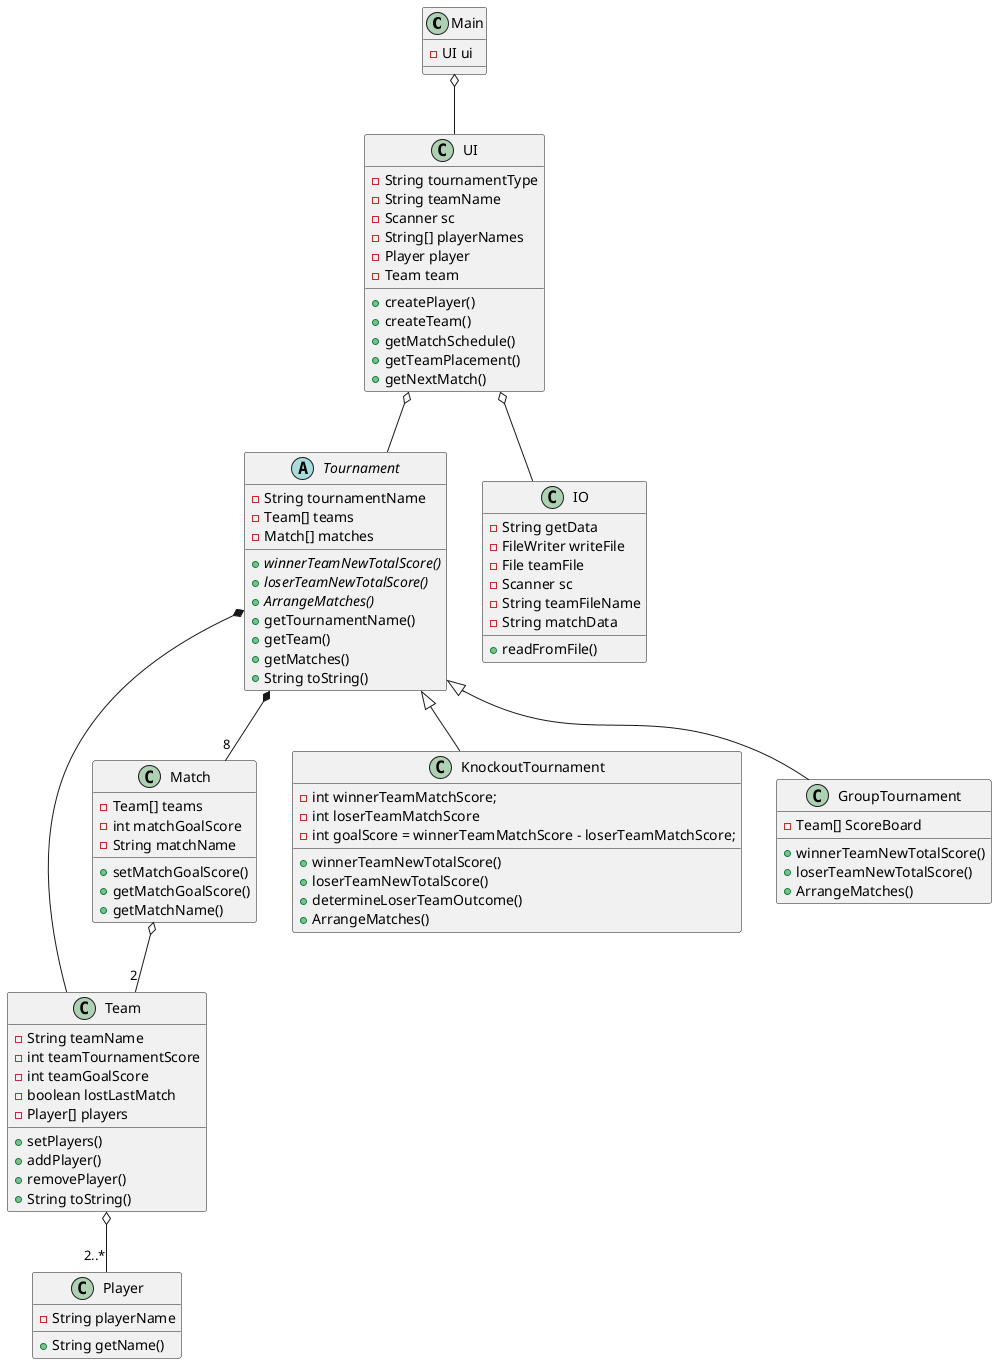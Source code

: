 @startuml
'https://plantuml.com/class-diagram

class Main{
-UI ui
}

class Player {
-String playerName
+String getName()
}

class Team {
-String teamName
-int teamTournamentScore
-int teamGoalScore
-boolean lostLastMatch
-Player[] players
+setPlayers()
+addPlayer()
+removePlayer()
+String toString()
}

class Match{
-Team[] teams
-int matchGoalScore
-String matchName

+setMatchGoalScore()
+getMatchGoalScore()
+getMatchName()
}

abstract Tournament {
-String tournamentName
-Team[] teams
-Match[] matches
+{abstract}winnerTeamNewTotalScore()
+{abstract}loserTeamNewTotalScore()
+{abstract}ArrangeMatches()
+getTournamentName()
+getTeam()
+getMatches()
+String toString()
}

class KnockoutTournament{
-int winnerTeamMatchScore;
-int loserTeamMatchScore
-int goalScore = winnerTeamMatchScore - loserTeamMatchScore;
+winnerTeamNewTotalScore()
+loserTeamNewTotalScore()
+determineLoserTeamOutcome()
+ArrangeMatches()
}

class GroupTournament{
-Team[] ScoreBoard
+winnerTeamNewTotalScore()
+loserTeamNewTotalScore()
+ArrangeMatches()
}

class UI {
-String tournamentType
-String teamName
-Scanner sc
-String[] playerNames
-Player player
-Team team
+createPlayer()
+createTeam()
+getMatchSchedule()
+getTeamPlacement()
+getNextMatch()
}

class IO {
-String getData
-FileWriter writeFile
-File teamFile
-Scanner sc
-String teamFileName
-String matchData
+readFromFile()
}

UI o-- Tournament
UI o-- IO
Tournament *-- "8" Match
Tournament *-- Team
Match o-- "2" Team
Team o-- "2..*" Player
Tournament <|-- KnockoutTournament
Tournament <|-- GroupTournament
Main o-- UI
@enduml